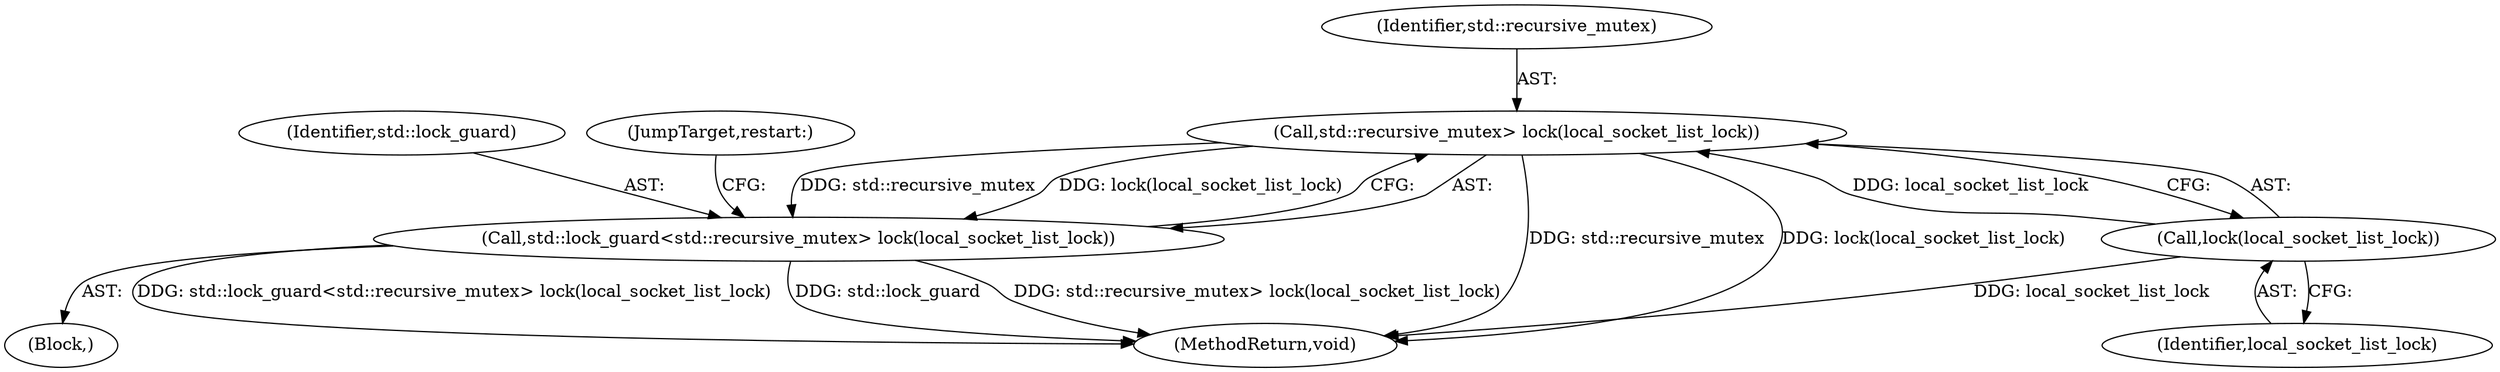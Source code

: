 digraph "0_Android_014b01706cc64dc9c2ad94a96f62e07c058d0b5d@API" {
"1000107" [label="(Call,std::recursive_mutex> lock(local_socket_list_lock))"];
"1000109" [label="(Call,lock(local_socket_list_lock))"];
"1000105" [label="(Call,std::lock_guard<std::recursive_mutex> lock(local_socket_list_lock))"];
"1000106" [label="(Identifier,std::lock_guard)"];
"1000105" [label="(Call,std::lock_guard<std::recursive_mutex> lock(local_socket_list_lock))"];
"1000108" [label="(Identifier,std::recursive_mutex)"];
"1000107" [label="(Call,std::recursive_mutex> lock(local_socket_list_lock))"];
"1000150" [label="(MethodReturn,void)"];
"1000103" [label="(Block,)"];
"1000110" [label="(Identifier,local_socket_list_lock)"];
"1000111" [label="(JumpTarget,restart:)"];
"1000109" [label="(Call,lock(local_socket_list_lock))"];
"1000107" -> "1000105"  [label="AST: "];
"1000107" -> "1000109"  [label="CFG: "];
"1000108" -> "1000107"  [label="AST: "];
"1000109" -> "1000107"  [label="AST: "];
"1000105" -> "1000107"  [label="CFG: "];
"1000107" -> "1000150"  [label="DDG: std::recursive_mutex"];
"1000107" -> "1000150"  [label="DDG: lock(local_socket_list_lock)"];
"1000107" -> "1000105"  [label="DDG: std::recursive_mutex"];
"1000107" -> "1000105"  [label="DDG: lock(local_socket_list_lock)"];
"1000109" -> "1000107"  [label="DDG: local_socket_list_lock"];
"1000109" -> "1000110"  [label="CFG: "];
"1000110" -> "1000109"  [label="AST: "];
"1000109" -> "1000150"  [label="DDG: local_socket_list_lock"];
"1000105" -> "1000103"  [label="AST: "];
"1000106" -> "1000105"  [label="AST: "];
"1000111" -> "1000105"  [label="CFG: "];
"1000105" -> "1000150"  [label="DDG: std::recursive_mutex> lock(local_socket_list_lock)"];
"1000105" -> "1000150"  [label="DDG: std::lock_guard<std::recursive_mutex> lock(local_socket_list_lock)"];
"1000105" -> "1000150"  [label="DDG: std::lock_guard"];
}
